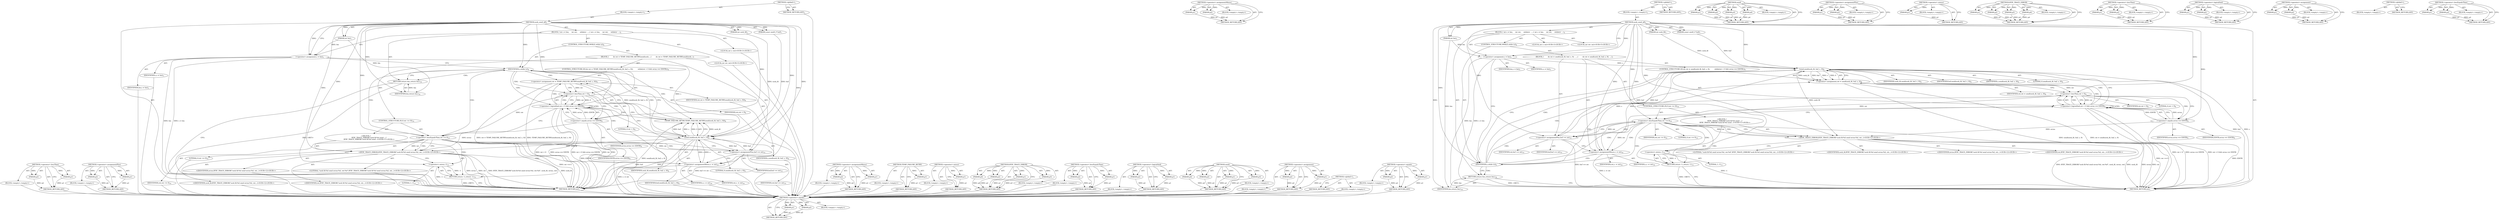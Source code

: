digraph "&lt;operator&gt;.equals" {
vulnerable_100 [label=<(METHOD,&lt;operator&gt;.equals)>];
vulnerable_101 [label=<(PARAM,p1)>];
vulnerable_102 [label=<(PARAM,p2)>];
vulnerable_103 [label=<(BLOCK,&lt;empty&gt;,&lt;empty&gt;)>];
vulnerable_104 [label=<(METHOD_RETURN,ANY)>];
vulnerable_126 [label=<(METHOD,&lt;operator&gt;.assignmentMinus)>];
vulnerable_127 [label=<(PARAM,p1)>];
vulnerable_128 [label=<(PARAM,p2)>];
vulnerable_129 [label=<(BLOCK,&lt;empty&gt;,&lt;empty&gt;)>];
vulnerable_130 [label=<(METHOD_RETURN,ANY)>];
vulnerable_6 [label=<(METHOD,&lt;global&gt;)<SUB>1</SUB>>];
vulnerable_7 [label=<(BLOCK,&lt;empty&gt;,&lt;empty&gt;)<SUB>1</SUB>>];
vulnerable_8 [label=<(METHOD,sock_send_all)<SUB>1</SUB>>];
vulnerable_9 [label=<(PARAM,int sock_fd)<SUB>1</SUB>>];
vulnerable_10 [label=<(PARAM,const uint8_t* buf)<SUB>1</SUB>>];
vulnerable_11 [label=<(PARAM,int len)<SUB>1</SUB>>];
vulnerable_12 [label=<(BLOCK,{
 int s = len;

     int ret;
     while(s)
  ...,{
 int s = len;

     int ret;
     while(s)
  ...)<SUB>2</SUB>>];
vulnerable_13 [label="<(LOCAL,int s: int)<SUB>3</SUB>>"];
vulnerable_14 [label=<(&lt;operator&gt;.assignment,s = len)<SUB>3</SUB>>];
vulnerable_15 [label=<(IDENTIFIER,s,s = len)<SUB>3</SUB>>];
vulnerable_16 [label=<(IDENTIFIER,len,s = len)<SUB>3</SUB>>];
vulnerable_17 [label="<(LOCAL,int ret: int)<SUB>5</SUB>>"];
vulnerable_18 [label=<(CONTROL_STRUCTURE,WHILE,while (s))<SUB>6</SUB>>];
vulnerable_19 [label=<(IDENTIFIER,s,while (s))<SUB>6</SUB>>];
vulnerable_20 [label=<(BLOCK,{
        do ret = send(sock_fd, buf, s, 0);
  ...,{
        do ret = send(sock_fd, buf, s, 0);
  ...)<SUB>7</SUB>>];
vulnerable_21 [label=<(CONTROL_STRUCTURE,DO,do ret = send(sock_fd, buf, s, 0);
         while(ret &lt; 0 &amp;&amp; errno == EINTR);)<SUB>8</SUB>>];
vulnerable_22 [label=<(&lt;operator&gt;.assignment,ret = send(sock_fd, buf, s, 0))<SUB>8</SUB>>];
vulnerable_23 [label=<(IDENTIFIER,ret,ret = send(sock_fd, buf, s, 0))<SUB>8</SUB>>];
vulnerable_24 [label=<(send,send(sock_fd, buf, s, 0))<SUB>8</SUB>>];
vulnerable_25 [label=<(IDENTIFIER,sock_fd,send(sock_fd, buf, s, 0))<SUB>8</SUB>>];
vulnerable_26 [label=<(IDENTIFIER,buf,send(sock_fd, buf, s, 0))<SUB>8</SUB>>];
vulnerable_27 [label=<(IDENTIFIER,s,send(sock_fd, buf, s, 0))<SUB>8</SUB>>];
vulnerable_28 [label=<(LITERAL,0,send(sock_fd, buf, s, 0))<SUB>8</SUB>>];
vulnerable_29 [label=<(&lt;operator&gt;.logicalAnd,ret &lt; 0 &amp;&amp; errno == EINTR)<SUB>9</SUB>>];
vulnerable_30 [label=<(&lt;operator&gt;.lessThan,ret &lt; 0)<SUB>9</SUB>>];
vulnerable_31 [label=<(IDENTIFIER,ret,ret &lt; 0)<SUB>9</SUB>>];
vulnerable_32 [label=<(LITERAL,0,ret &lt; 0)<SUB>9</SUB>>];
vulnerable_33 [label=<(&lt;operator&gt;.equals,errno == EINTR)<SUB>9</SUB>>];
vulnerable_34 [label=<(IDENTIFIER,errno,errno == EINTR)<SUB>9</SUB>>];
vulnerable_35 [label=<(IDENTIFIER,EINTR,errno == EINTR)<SUB>9</SUB>>];
vulnerable_36 [label=<(CONTROL_STRUCTURE,IF,if (ret &lt;= 0))<SUB>10</SUB>>];
vulnerable_37 [label=<(&lt;operator&gt;.lessEqualsThan,ret &lt;= 0)<SUB>10</SUB>>];
vulnerable_38 [label=<(IDENTIFIER,ret,ret &lt;= 0)<SUB>10</SUB>>];
vulnerable_39 [label=<(LITERAL,0,ret &lt;= 0)<SUB>10</SUB>>];
vulnerable_40 [label="<(BLOCK,{
            BTIF_TRACE_ERROR(&quot;sock fd:%d send...,{
            BTIF_TRACE_ERROR(&quot;sock fd:%d send...)<SUB>11</SUB>>"];
vulnerable_41 [label="<(BTIF_TRACE_ERROR,BTIF_TRACE_ERROR(&quot;sock fd:%d send errno:%d, ret...)<SUB>12</SUB>>"];
vulnerable_42 [label="<(LITERAL,&quot;sock fd:%d send errno:%d, ret:%d&quot;,BTIF_TRACE_ERROR(&quot;sock fd:%d send errno:%d, ret...)<SUB>12</SUB>>"];
vulnerable_43 [label="<(IDENTIFIER,sock_fd,BTIF_TRACE_ERROR(&quot;sock fd:%d send errno:%d, ret...)<SUB>12</SUB>>"];
vulnerable_44 [label="<(IDENTIFIER,errno,BTIF_TRACE_ERROR(&quot;sock fd:%d send errno:%d, ret...)<SUB>12</SUB>>"];
vulnerable_45 [label="<(IDENTIFIER,ret,BTIF_TRACE_ERROR(&quot;sock fd:%d send errno:%d, ret...)<SUB>12</SUB>>"];
vulnerable_46 [label=<(RETURN,return -1;,return -1;)<SUB>13</SUB>>];
vulnerable_47 [label=<(&lt;operator&gt;.minus,-1)<SUB>13</SUB>>];
vulnerable_48 [label=<(LITERAL,1,-1)<SUB>13</SUB>>];
vulnerable_49 [label=<(&lt;operator&gt;.assignmentPlus,buf += ret)<SUB>15</SUB>>];
vulnerable_50 [label=<(IDENTIFIER,buf,buf += ret)<SUB>15</SUB>>];
vulnerable_51 [label=<(IDENTIFIER,ret,buf += ret)<SUB>15</SUB>>];
vulnerable_52 [label=<(&lt;operator&gt;.assignmentMinus,s -= ret)<SUB>16</SUB>>];
vulnerable_53 [label=<(IDENTIFIER,s,s -= ret)<SUB>16</SUB>>];
vulnerable_54 [label=<(IDENTIFIER,ret,s -= ret)<SUB>16</SUB>>];
vulnerable_55 [label=<(RETURN,return len;,return len;)<SUB>18</SUB>>];
vulnerable_56 [label=<(IDENTIFIER,len,return len;)<SUB>18</SUB>>];
vulnerable_57 [label=<(METHOD_RETURN,int)<SUB>1</SUB>>];
vulnerable_59 [label=<(METHOD_RETURN,ANY)<SUB>1</SUB>>];
vulnerable_83 [label=<(METHOD,send)>];
vulnerable_84 [label=<(PARAM,p1)>];
vulnerable_85 [label=<(PARAM,p2)>];
vulnerable_86 [label=<(PARAM,p3)>];
vulnerable_87 [label=<(PARAM,p4)>];
vulnerable_88 [label=<(BLOCK,&lt;empty&gt;,&lt;empty&gt;)>];
vulnerable_89 [label=<(METHOD_RETURN,ANY)>];
vulnerable_121 [label=<(METHOD,&lt;operator&gt;.assignmentPlus)>];
vulnerable_122 [label=<(PARAM,p1)>];
vulnerable_123 [label=<(PARAM,p2)>];
vulnerable_124 [label=<(BLOCK,&lt;empty&gt;,&lt;empty&gt;)>];
vulnerable_125 [label=<(METHOD_RETURN,ANY)>];
vulnerable_117 [label=<(METHOD,&lt;operator&gt;.minus)>];
vulnerable_118 [label=<(PARAM,p1)>];
vulnerable_119 [label=<(BLOCK,&lt;empty&gt;,&lt;empty&gt;)>];
vulnerable_120 [label=<(METHOD_RETURN,ANY)>];
vulnerable_110 [label=<(METHOD,BTIF_TRACE_ERROR)>];
vulnerable_111 [label=<(PARAM,p1)>];
vulnerable_112 [label=<(PARAM,p2)>];
vulnerable_113 [label=<(PARAM,p3)>];
vulnerable_114 [label=<(PARAM,p4)>];
vulnerable_115 [label=<(BLOCK,&lt;empty&gt;,&lt;empty&gt;)>];
vulnerable_116 [label=<(METHOD_RETURN,ANY)>];
vulnerable_95 [label=<(METHOD,&lt;operator&gt;.lessThan)>];
vulnerable_96 [label=<(PARAM,p1)>];
vulnerable_97 [label=<(PARAM,p2)>];
vulnerable_98 [label=<(BLOCK,&lt;empty&gt;,&lt;empty&gt;)>];
vulnerable_99 [label=<(METHOD_RETURN,ANY)>];
vulnerable_90 [label=<(METHOD,&lt;operator&gt;.logicalAnd)>];
vulnerable_91 [label=<(PARAM,p1)>];
vulnerable_92 [label=<(PARAM,p2)>];
vulnerable_93 [label=<(BLOCK,&lt;empty&gt;,&lt;empty&gt;)>];
vulnerable_94 [label=<(METHOD_RETURN,ANY)>];
vulnerable_78 [label=<(METHOD,&lt;operator&gt;.assignment)>];
vulnerable_79 [label=<(PARAM,p1)>];
vulnerable_80 [label=<(PARAM,p2)>];
vulnerable_81 [label=<(BLOCK,&lt;empty&gt;,&lt;empty&gt;)>];
vulnerable_82 [label=<(METHOD_RETURN,ANY)>];
vulnerable_72 [label=<(METHOD,&lt;global&gt;)<SUB>1</SUB>>];
vulnerable_73 [label=<(BLOCK,&lt;empty&gt;,&lt;empty&gt;)>];
vulnerable_74 [label=<(METHOD_RETURN,ANY)>];
vulnerable_105 [label=<(METHOD,&lt;operator&gt;.lessEqualsThan)>];
vulnerable_106 [label=<(PARAM,p1)>];
vulnerable_107 [label=<(PARAM,p2)>];
vulnerable_108 [label=<(BLOCK,&lt;empty&gt;,&lt;empty&gt;)>];
vulnerable_109 [label=<(METHOD_RETURN,ANY)>];
fixed_100 [label=<(METHOD,&lt;operator&gt;.lessThan)>];
fixed_101 [label=<(PARAM,p1)>];
fixed_102 [label=<(PARAM,p2)>];
fixed_103 [label=<(BLOCK,&lt;empty&gt;,&lt;empty&gt;)>];
fixed_104 [label=<(METHOD_RETURN,ANY)>];
fixed_126 [label=<(METHOD,&lt;operator&gt;.assignmentPlus)>];
fixed_127 [label=<(PARAM,p1)>];
fixed_128 [label=<(PARAM,p2)>];
fixed_129 [label=<(BLOCK,&lt;empty&gt;,&lt;empty&gt;)>];
fixed_130 [label=<(METHOD_RETURN,ANY)>];
fixed_6 [label=<(METHOD,&lt;global&gt;)<SUB>1</SUB>>];
fixed_7 [label=<(BLOCK,&lt;empty&gt;,&lt;empty&gt;)<SUB>1</SUB>>];
fixed_8 [label=<(METHOD,sock_send_all)<SUB>1</SUB>>];
fixed_9 [label=<(PARAM,int sock_fd)<SUB>1</SUB>>];
fixed_10 [label=<(PARAM,const uint8_t* buf)<SUB>1</SUB>>];
fixed_11 [label=<(PARAM,int len)<SUB>1</SUB>>];
fixed_12 [label=<(BLOCK,{
 int s = len;

     int ret;
     while(s)
  ...,{
 int s = len;

     int ret;
     while(s)
  ...)<SUB>2</SUB>>];
fixed_13 [label="<(LOCAL,int s: int)<SUB>3</SUB>>"];
fixed_14 [label=<(&lt;operator&gt;.assignment,s = len)<SUB>3</SUB>>];
fixed_15 [label=<(IDENTIFIER,s,s = len)<SUB>3</SUB>>];
fixed_16 [label=<(IDENTIFIER,len,s = len)<SUB>3</SUB>>];
fixed_17 [label="<(LOCAL,int ret: int)<SUB>5</SUB>>"];
fixed_18 [label=<(CONTROL_STRUCTURE,WHILE,while (s))<SUB>6</SUB>>];
fixed_19 [label=<(IDENTIFIER,s,while (s))<SUB>6</SUB>>];
fixed_20 [label=<(BLOCK,{
        do ret = TEMP_FAILURE_RETRY(send(sock...,{
        do ret = TEMP_FAILURE_RETRY(send(sock...)<SUB>7</SUB>>];
fixed_21 [label=<(CONTROL_STRUCTURE,DO,do ret = TEMP_FAILURE_RETRY(send(sock_fd, buf, s, 0));
         while(ret &lt; 0 &amp;&amp; errno == EINTR);)<SUB>8</SUB>>];
fixed_22 [label=<(&lt;operator&gt;.assignment,ret = TEMP_FAILURE_RETRY(send(sock_fd, buf, s, 0)))<SUB>8</SUB>>];
fixed_23 [label=<(IDENTIFIER,ret,ret = TEMP_FAILURE_RETRY(send(sock_fd, buf, s, 0)))<SUB>8</SUB>>];
fixed_24 [label=<(TEMP_FAILURE_RETRY,TEMP_FAILURE_RETRY(send(sock_fd, buf, s, 0)))<SUB>8</SUB>>];
fixed_25 [label=<(send,send(sock_fd, buf, s, 0))<SUB>8</SUB>>];
fixed_26 [label=<(IDENTIFIER,sock_fd,send(sock_fd, buf, s, 0))<SUB>8</SUB>>];
fixed_27 [label=<(IDENTIFIER,buf,send(sock_fd, buf, s, 0))<SUB>8</SUB>>];
fixed_28 [label=<(IDENTIFIER,s,send(sock_fd, buf, s, 0))<SUB>8</SUB>>];
fixed_29 [label=<(LITERAL,0,send(sock_fd, buf, s, 0))<SUB>8</SUB>>];
fixed_30 [label=<(&lt;operator&gt;.logicalAnd,ret &lt; 0 &amp;&amp; errno == EINTR)<SUB>9</SUB>>];
fixed_31 [label=<(&lt;operator&gt;.lessThan,ret &lt; 0)<SUB>9</SUB>>];
fixed_32 [label=<(IDENTIFIER,ret,ret &lt; 0)<SUB>9</SUB>>];
fixed_33 [label=<(LITERAL,0,ret &lt; 0)<SUB>9</SUB>>];
fixed_34 [label=<(&lt;operator&gt;.equals,errno == EINTR)<SUB>9</SUB>>];
fixed_35 [label=<(IDENTIFIER,errno,errno == EINTR)<SUB>9</SUB>>];
fixed_36 [label=<(IDENTIFIER,EINTR,errno == EINTR)<SUB>9</SUB>>];
fixed_37 [label=<(CONTROL_STRUCTURE,IF,if (ret &lt;= 0))<SUB>10</SUB>>];
fixed_38 [label=<(&lt;operator&gt;.lessEqualsThan,ret &lt;= 0)<SUB>10</SUB>>];
fixed_39 [label=<(IDENTIFIER,ret,ret &lt;= 0)<SUB>10</SUB>>];
fixed_40 [label=<(LITERAL,0,ret &lt;= 0)<SUB>10</SUB>>];
fixed_41 [label="<(BLOCK,{
            BTIF_TRACE_ERROR(&quot;sock fd:%d send...,{
            BTIF_TRACE_ERROR(&quot;sock fd:%d send...)<SUB>11</SUB>>"];
fixed_42 [label="<(BTIF_TRACE_ERROR,BTIF_TRACE_ERROR(&quot;sock fd:%d send errno:%d, ret...)<SUB>12</SUB>>"];
fixed_43 [label="<(LITERAL,&quot;sock fd:%d send errno:%d, ret:%d&quot;,BTIF_TRACE_ERROR(&quot;sock fd:%d send errno:%d, ret...)<SUB>12</SUB>>"];
fixed_44 [label="<(IDENTIFIER,sock_fd,BTIF_TRACE_ERROR(&quot;sock fd:%d send errno:%d, ret...)<SUB>12</SUB>>"];
fixed_45 [label="<(IDENTIFIER,errno,BTIF_TRACE_ERROR(&quot;sock fd:%d send errno:%d, ret...)<SUB>12</SUB>>"];
fixed_46 [label="<(IDENTIFIER,ret,BTIF_TRACE_ERROR(&quot;sock fd:%d send errno:%d, ret...)<SUB>12</SUB>>"];
fixed_47 [label=<(RETURN,return -1;,return -1;)<SUB>13</SUB>>];
fixed_48 [label=<(&lt;operator&gt;.minus,-1)<SUB>13</SUB>>];
fixed_49 [label=<(LITERAL,1,-1)<SUB>13</SUB>>];
fixed_50 [label=<(&lt;operator&gt;.assignmentPlus,buf += ret)<SUB>15</SUB>>];
fixed_51 [label=<(IDENTIFIER,buf,buf += ret)<SUB>15</SUB>>];
fixed_52 [label=<(IDENTIFIER,ret,buf += ret)<SUB>15</SUB>>];
fixed_53 [label=<(&lt;operator&gt;.assignmentMinus,s -= ret)<SUB>16</SUB>>];
fixed_54 [label=<(IDENTIFIER,s,s -= ret)<SUB>16</SUB>>];
fixed_55 [label=<(IDENTIFIER,ret,s -= ret)<SUB>16</SUB>>];
fixed_56 [label=<(RETURN,return len;,return len;)<SUB>18</SUB>>];
fixed_57 [label=<(IDENTIFIER,len,return len;)<SUB>18</SUB>>];
fixed_58 [label=<(METHOD_RETURN,int)<SUB>1</SUB>>];
fixed_60 [label=<(METHOD_RETURN,ANY)<SUB>1</SUB>>];
fixed_131 [label=<(METHOD,&lt;operator&gt;.assignmentMinus)>];
fixed_132 [label=<(PARAM,p1)>];
fixed_133 [label=<(PARAM,p2)>];
fixed_134 [label=<(BLOCK,&lt;empty&gt;,&lt;empty&gt;)>];
fixed_135 [label=<(METHOD_RETURN,ANY)>];
fixed_84 [label=<(METHOD,TEMP_FAILURE_RETRY)>];
fixed_85 [label=<(PARAM,p1)>];
fixed_86 [label=<(BLOCK,&lt;empty&gt;,&lt;empty&gt;)>];
fixed_87 [label=<(METHOD_RETURN,ANY)>];
fixed_122 [label=<(METHOD,&lt;operator&gt;.minus)>];
fixed_123 [label=<(PARAM,p1)>];
fixed_124 [label=<(BLOCK,&lt;empty&gt;,&lt;empty&gt;)>];
fixed_125 [label=<(METHOD_RETURN,ANY)>];
fixed_115 [label=<(METHOD,BTIF_TRACE_ERROR)>];
fixed_116 [label=<(PARAM,p1)>];
fixed_117 [label=<(PARAM,p2)>];
fixed_118 [label=<(PARAM,p3)>];
fixed_119 [label=<(PARAM,p4)>];
fixed_120 [label=<(BLOCK,&lt;empty&gt;,&lt;empty&gt;)>];
fixed_121 [label=<(METHOD_RETURN,ANY)>];
fixed_110 [label=<(METHOD,&lt;operator&gt;.lessEqualsThan)>];
fixed_111 [label=<(PARAM,p1)>];
fixed_112 [label=<(PARAM,p2)>];
fixed_113 [label=<(BLOCK,&lt;empty&gt;,&lt;empty&gt;)>];
fixed_114 [label=<(METHOD_RETURN,ANY)>];
fixed_95 [label=<(METHOD,&lt;operator&gt;.logicalAnd)>];
fixed_96 [label=<(PARAM,p1)>];
fixed_97 [label=<(PARAM,p2)>];
fixed_98 [label=<(BLOCK,&lt;empty&gt;,&lt;empty&gt;)>];
fixed_99 [label=<(METHOD_RETURN,ANY)>];
fixed_88 [label=<(METHOD,send)>];
fixed_89 [label=<(PARAM,p1)>];
fixed_90 [label=<(PARAM,p2)>];
fixed_91 [label=<(PARAM,p3)>];
fixed_92 [label=<(PARAM,p4)>];
fixed_93 [label=<(BLOCK,&lt;empty&gt;,&lt;empty&gt;)>];
fixed_94 [label=<(METHOD_RETURN,ANY)>];
fixed_79 [label=<(METHOD,&lt;operator&gt;.assignment)>];
fixed_80 [label=<(PARAM,p1)>];
fixed_81 [label=<(PARAM,p2)>];
fixed_82 [label=<(BLOCK,&lt;empty&gt;,&lt;empty&gt;)>];
fixed_83 [label=<(METHOD_RETURN,ANY)>];
fixed_73 [label=<(METHOD,&lt;global&gt;)<SUB>1</SUB>>];
fixed_74 [label=<(BLOCK,&lt;empty&gt;,&lt;empty&gt;)>];
fixed_75 [label=<(METHOD_RETURN,ANY)>];
fixed_105 [label=<(METHOD,&lt;operator&gt;.equals)>];
fixed_106 [label=<(PARAM,p1)>];
fixed_107 [label=<(PARAM,p2)>];
fixed_108 [label=<(BLOCK,&lt;empty&gt;,&lt;empty&gt;)>];
fixed_109 [label=<(METHOD_RETURN,ANY)>];
vulnerable_100 -> vulnerable_101  [key=0, label="AST: "];
vulnerable_100 -> vulnerable_101  [key=1, label="DDG: "];
vulnerable_100 -> vulnerable_103  [key=0, label="AST: "];
vulnerable_100 -> vulnerable_102  [key=0, label="AST: "];
vulnerable_100 -> vulnerable_102  [key=1, label="DDG: "];
vulnerable_100 -> vulnerable_104  [key=0, label="AST: "];
vulnerable_100 -> vulnerable_104  [key=1, label="CFG: "];
vulnerable_101 -> vulnerable_104  [key=0, label="DDG: p1"];
vulnerable_102 -> vulnerable_104  [key=0, label="DDG: p2"];
vulnerable_126 -> vulnerable_127  [key=0, label="AST: "];
vulnerable_126 -> vulnerable_127  [key=1, label="DDG: "];
vulnerable_126 -> vulnerable_129  [key=0, label="AST: "];
vulnerable_126 -> vulnerable_128  [key=0, label="AST: "];
vulnerable_126 -> vulnerable_128  [key=1, label="DDG: "];
vulnerable_126 -> vulnerable_130  [key=0, label="AST: "];
vulnerable_126 -> vulnerable_130  [key=1, label="CFG: "];
vulnerable_127 -> vulnerable_130  [key=0, label="DDG: p1"];
vulnerable_128 -> vulnerable_130  [key=0, label="DDG: p2"];
vulnerable_6 -> vulnerable_7  [key=0, label="AST: "];
vulnerable_6 -> vulnerable_59  [key=0, label="AST: "];
vulnerable_6 -> vulnerable_59  [key=1, label="CFG: "];
vulnerable_7 -> vulnerable_8  [key=0, label="AST: "];
vulnerable_8 -> vulnerable_9  [key=0, label="AST: "];
vulnerable_8 -> vulnerable_9  [key=1, label="DDG: "];
vulnerable_8 -> vulnerable_10  [key=0, label="AST: "];
vulnerable_8 -> vulnerable_10  [key=1, label="DDG: "];
vulnerable_8 -> vulnerable_11  [key=0, label="AST: "];
vulnerable_8 -> vulnerable_11  [key=1, label="DDG: "];
vulnerable_8 -> vulnerable_12  [key=0, label="AST: "];
vulnerable_8 -> vulnerable_57  [key=0, label="AST: "];
vulnerable_8 -> vulnerable_14  [key=0, label="CFG: "];
vulnerable_8 -> vulnerable_14  [key=1, label="DDG: "];
vulnerable_8 -> vulnerable_19  [key=0, label="DDG: "];
vulnerable_8 -> vulnerable_56  [key=0, label="DDG: "];
vulnerable_8 -> vulnerable_49  [key=0, label="DDG: "];
vulnerable_8 -> vulnerable_52  [key=0, label="DDG: "];
vulnerable_8 -> vulnerable_37  [key=0, label="DDG: "];
vulnerable_8 -> vulnerable_24  [key=0, label="DDG: "];
vulnerable_8 -> vulnerable_30  [key=0, label="DDG: "];
vulnerable_8 -> vulnerable_33  [key=0, label="DDG: "];
vulnerable_8 -> vulnerable_41  [key=0, label="DDG: "];
vulnerable_8 -> vulnerable_47  [key=0, label="DDG: "];
vulnerable_9 -> vulnerable_24  [key=0, label="DDG: sock_fd"];
vulnerable_10 -> vulnerable_24  [key=0, label="DDG: buf"];
vulnerable_11 -> vulnerable_14  [key=0, label="DDG: len"];
vulnerable_11 -> vulnerable_56  [key=0, label="DDG: len"];
vulnerable_12 -> vulnerable_13  [key=0, label="AST: "];
vulnerable_12 -> vulnerable_14  [key=0, label="AST: "];
vulnerable_12 -> vulnerable_17  [key=0, label="AST: "];
vulnerable_12 -> vulnerable_18  [key=0, label="AST: "];
vulnerable_12 -> vulnerable_55  [key=0, label="AST: "];
vulnerable_14 -> vulnerable_15  [key=0, label="AST: "];
vulnerable_14 -> vulnerable_16  [key=0, label="AST: "];
vulnerable_14 -> vulnerable_19  [key=0, label="CFG: "];
vulnerable_14 -> vulnerable_57  [key=0, label="DDG: len"];
vulnerable_14 -> vulnerable_57  [key=1, label="DDG: s = len"];
vulnerable_14 -> vulnerable_24  [key=0, label="DDG: s"];
vulnerable_18 -> vulnerable_19  [key=0, label="AST: "];
vulnerable_18 -> vulnerable_20  [key=0, label="AST: "];
vulnerable_19 -> vulnerable_24  [key=0, label="CFG: "];
vulnerable_19 -> vulnerable_24  [key=1, label="CDG: "];
vulnerable_19 -> vulnerable_55  [key=0, label="CFG: "];
vulnerable_19 -> vulnerable_55  [key=1, label="CDG: "];
vulnerable_19 -> vulnerable_30  [key=0, label="CDG: "];
vulnerable_19 -> vulnerable_37  [key=0, label="CDG: "];
vulnerable_19 -> vulnerable_22  [key=0, label="CDG: "];
vulnerable_19 -> vulnerable_29  [key=0, label="CDG: "];
vulnerable_20 -> vulnerable_21  [key=0, label="AST: "];
vulnerable_20 -> vulnerable_36  [key=0, label="AST: "];
vulnerable_20 -> vulnerable_49  [key=0, label="AST: "];
vulnerable_20 -> vulnerable_52  [key=0, label="AST: "];
vulnerable_21 -> vulnerable_22  [key=0, label="AST: "];
vulnerable_21 -> vulnerable_29  [key=0, label="AST: "];
vulnerable_22 -> vulnerable_23  [key=0, label="AST: "];
vulnerable_22 -> vulnerable_24  [key=0, label="AST: "];
vulnerable_22 -> vulnerable_30  [key=0, label="CFG: "];
vulnerable_22 -> vulnerable_30  [key=1, label="DDG: ret"];
vulnerable_22 -> vulnerable_57  [key=0, label="DDG: send(sock_fd, buf, s, 0)"];
vulnerable_22 -> vulnerable_57  [key=1, label="DDG: ret = send(sock_fd, buf, s, 0)"];
vulnerable_24 -> vulnerable_25  [key=0, label="AST: "];
vulnerable_24 -> vulnerable_26  [key=0, label="AST: "];
vulnerable_24 -> vulnerable_27  [key=0, label="AST: "];
vulnerable_24 -> vulnerable_28  [key=0, label="AST: "];
vulnerable_24 -> vulnerable_22  [key=0, label="CFG: "];
vulnerable_24 -> vulnerable_22  [key=1, label="DDG: sock_fd"];
vulnerable_24 -> vulnerable_22  [key=2, label="DDG: buf"];
vulnerable_24 -> vulnerable_22  [key=3, label="DDG: s"];
vulnerable_24 -> vulnerable_22  [key=4, label="DDG: 0"];
vulnerable_24 -> vulnerable_57  [key=0, label="DDG: buf"];
vulnerable_24 -> vulnerable_57  [key=1, label="DDG: s"];
vulnerable_24 -> vulnerable_49  [key=0, label="DDG: buf"];
vulnerable_24 -> vulnerable_52  [key=0, label="DDG: s"];
vulnerable_24 -> vulnerable_41  [key=0, label="DDG: sock_fd"];
vulnerable_29 -> vulnerable_30  [key=0, label="AST: "];
vulnerable_29 -> vulnerable_30  [key=1, label="CDG: "];
vulnerable_29 -> vulnerable_33  [key=0, label="AST: "];
vulnerable_29 -> vulnerable_24  [key=0, label="CFG: "];
vulnerable_29 -> vulnerable_24  [key=1, label="CDG: "];
vulnerable_29 -> vulnerable_37  [key=0, label="CFG: "];
vulnerable_29 -> vulnerable_57  [key=0, label="DDG: ret &lt; 0"];
vulnerable_29 -> vulnerable_57  [key=1, label="DDG: errno == EINTR"];
vulnerable_29 -> vulnerable_57  [key=2, label="DDG: ret &lt; 0 &amp;&amp; errno == EINTR"];
vulnerable_29 -> vulnerable_22  [key=0, label="CDG: "];
vulnerable_29 -> vulnerable_29  [key=0, label="CDG: "];
vulnerable_30 -> vulnerable_31  [key=0, label="AST: "];
vulnerable_30 -> vulnerable_32  [key=0, label="AST: "];
vulnerable_30 -> vulnerable_29  [key=0, label="CFG: "];
vulnerable_30 -> vulnerable_29  [key=1, label="DDG: ret"];
vulnerable_30 -> vulnerable_29  [key=2, label="DDG: 0"];
vulnerable_30 -> vulnerable_33  [key=0, label="CFG: "];
vulnerable_30 -> vulnerable_33  [key=1, label="CDG: "];
vulnerable_30 -> vulnerable_37  [key=0, label="DDG: ret"];
vulnerable_33 -> vulnerable_34  [key=0, label="AST: "];
vulnerable_33 -> vulnerable_35  [key=0, label="AST: "];
vulnerable_33 -> vulnerable_29  [key=0, label="CFG: "];
vulnerable_33 -> vulnerable_29  [key=1, label="DDG: errno"];
vulnerable_33 -> vulnerable_29  [key=2, label="DDG: EINTR"];
vulnerable_33 -> vulnerable_57  [key=0, label="DDG: EINTR"];
vulnerable_33 -> vulnerable_41  [key=0, label="DDG: errno"];
vulnerable_36 -> vulnerable_37  [key=0, label="AST: "];
vulnerable_36 -> vulnerable_40  [key=0, label="AST: "];
vulnerable_37 -> vulnerable_38  [key=0, label="AST: "];
vulnerable_37 -> vulnerable_39  [key=0, label="AST: "];
vulnerable_37 -> vulnerable_41  [key=0, label="CFG: "];
vulnerable_37 -> vulnerable_41  [key=1, label="DDG: ret"];
vulnerable_37 -> vulnerable_41  [key=2, label="CDG: "];
vulnerable_37 -> vulnerable_49  [key=0, label="CFG: "];
vulnerable_37 -> vulnerable_49  [key=1, label="DDG: ret"];
vulnerable_37 -> vulnerable_49  [key=2, label="CDG: "];
vulnerable_37 -> vulnerable_57  [key=0, label="DDG: ret &lt;= 0"];
vulnerable_37 -> vulnerable_52  [key=0, label="DDG: ret"];
vulnerable_37 -> vulnerable_52  [key=1, label="CDG: "];
vulnerable_37 -> vulnerable_47  [key=0, label="CDG: "];
vulnerable_37 -> vulnerable_19  [key=0, label="CDG: "];
vulnerable_37 -> vulnerable_46  [key=0, label="CDG: "];
vulnerable_40 -> vulnerable_41  [key=0, label="AST: "];
vulnerable_40 -> vulnerable_46  [key=0, label="AST: "];
vulnerable_41 -> vulnerable_42  [key=0, label="AST: "];
vulnerable_41 -> vulnerable_43  [key=0, label="AST: "];
vulnerable_41 -> vulnerable_44  [key=0, label="AST: "];
vulnerable_41 -> vulnerable_45  [key=0, label="AST: "];
vulnerable_41 -> vulnerable_47  [key=0, label="CFG: "];
vulnerable_41 -> vulnerable_57  [key=0, label="DDG: sock_fd"];
vulnerable_41 -> vulnerable_57  [key=1, label="DDG: errno"];
vulnerable_41 -> vulnerable_57  [key=2, label="DDG: ret"];
vulnerable_41 -> vulnerable_57  [key=3, label="DDG: BTIF_TRACE_ERROR(&quot;sock fd:%d send errno:%d, ret:%d&quot;, sock_fd, errno, ret)"];
vulnerable_46 -> vulnerable_47  [key=0, label="AST: "];
vulnerable_46 -> vulnerable_57  [key=0, label="CFG: "];
vulnerable_46 -> vulnerable_57  [key=1, label="DDG: &lt;RET&gt;"];
vulnerable_47 -> vulnerable_48  [key=0, label="AST: "];
vulnerable_47 -> vulnerable_46  [key=0, label="CFG: "];
vulnerable_47 -> vulnerable_46  [key=1, label="DDG: -1"];
vulnerable_47 -> vulnerable_57  [key=0, label="DDG: -1"];
vulnerable_49 -> vulnerable_50  [key=0, label="AST: "];
vulnerable_49 -> vulnerable_51  [key=0, label="AST: "];
vulnerable_49 -> vulnerable_52  [key=0, label="CFG: "];
vulnerable_49 -> vulnerable_57  [key=0, label="DDG: buf += ret"];
vulnerable_49 -> vulnerable_24  [key=0, label="DDG: buf"];
vulnerable_52 -> vulnerable_53  [key=0, label="AST: "];
vulnerable_52 -> vulnerable_54  [key=0, label="AST: "];
vulnerable_52 -> vulnerable_19  [key=0, label="CFG: "];
vulnerable_52 -> vulnerable_57  [key=0, label="DDG: s -= ret"];
vulnerable_52 -> vulnerable_24  [key=0, label="DDG: s"];
vulnerable_55 -> vulnerable_56  [key=0, label="AST: "];
vulnerable_55 -> vulnerable_57  [key=0, label="CFG: "];
vulnerable_55 -> vulnerable_57  [key=1, label="DDG: &lt;RET&gt;"];
vulnerable_56 -> vulnerable_55  [key=0, label="DDG: len"];
vulnerable_83 -> vulnerable_84  [key=0, label="AST: "];
vulnerable_83 -> vulnerable_84  [key=1, label="DDG: "];
vulnerable_83 -> vulnerable_88  [key=0, label="AST: "];
vulnerable_83 -> vulnerable_85  [key=0, label="AST: "];
vulnerable_83 -> vulnerable_85  [key=1, label="DDG: "];
vulnerable_83 -> vulnerable_89  [key=0, label="AST: "];
vulnerable_83 -> vulnerable_89  [key=1, label="CFG: "];
vulnerable_83 -> vulnerable_86  [key=0, label="AST: "];
vulnerable_83 -> vulnerable_86  [key=1, label="DDG: "];
vulnerable_83 -> vulnerable_87  [key=0, label="AST: "];
vulnerable_83 -> vulnerable_87  [key=1, label="DDG: "];
vulnerable_84 -> vulnerable_89  [key=0, label="DDG: p1"];
vulnerable_85 -> vulnerable_89  [key=0, label="DDG: p2"];
vulnerable_86 -> vulnerable_89  [key=0, label="DDG: p3"];
vulnerable_87 -> vulnerable_89  [key=0, label="DDG: p4"];
vulnerable_121 -> vulnerable_122  [key=0, label="AST: "];
vulnerable_121 -> vulnerable_122  [key=1, label="DDG: "];
vulnerable_121 -> vulnerable_124  [key=0, label="AST: "];
vulnerable_121 -> vulnerable_123  [key=0, label="AST: "];
vulnerable_121 -> vulnerable_123  [key=1, label="DDG: "];
vulnerable_121 -> vulnerable_125  [key=0, label="AST: "];
vulnerable_121 -> vulnerable_125  [key=1, label="CFG: "];
vulnerable_122 -> vulnerable_125  [key=0, label="DDG: p1"];
vulnerable_123 -> vulnerable_125  [key=0, label="DDG: p2"];
vulnerable_117 -> vulnerable_118  [key=0, label="AST: "];
vulnerable_117 -> vulnerable_118  [key=1, label="DDG: "];
vulnerable_117 -> vulnerable_119  [key=0, label="AST: "];
vulnerable_117 -> vulnerable_120  [key=0, label="AST: "];
vulnerable_117 -> vulnerable_120  [key=1, label="CFG: "];
vulnerable_118 -> vulnerable_120  [key=0, label="DDG: p1"];
vulnerable_110 -> vulnerable_111  [key=0, label="AST: "];
vulnerable_110 -> vulnerable_111  [key=1, label="DDG: "];
vulnerable_110 -> vulnerable_115  [key=0, label="AST: "];
vulnerable_110 -> vulnerable_112  [key=0, label="AST: "];
vulnerable_110 -> vulnerable_112  [key=1, label="DDG: "];
vulnerable_110 -> vulnerable_116  [key=0, label="AST: "];
vulnerable_110 -> vulnerable_116  [key=1, label="CFG: "];
vulnerable_110 -> vulnerable_113  [key=0, label="AST: "];
vulnerable_110 -> vulnerable_113  [key=1, label="DDG: "];
vulnerable_110 -> vulnerable_114  [key=0, label="AST: "];
vulnerable_110 -> vulnerable_114  [key=1, label="DDG: "];
vulnerable_111 -> vulnerable_116  [key=0, label="DDG: p1"];
vulnerable_112 -> vulnerable_116  [key=0, label="DDG: p2"];
vulnerable_113 -> vulnerable_116  [key=0, label="DDG: p3"];
vulnerable_114 -> vulnerable_116  [key=0, label="DDG: p4"];
vulnerable_95 -> vulnerable_96  [key=0, label="AST: "];
vulnerable_95 -> vulnerable_96  [key=1, label="DDG: "];
vulnerable_95 -> vulnerable_98  [key=0, label="AST: "];
vulnerable_95 -> vulnerable_97  [key=0, label="AST: "];
vulnerable_95 -> vulnerable_97  [key=1, label="DDG: "];
vulnerable_95 -> vulnerable_99  [key=0, label="AST: "];
vulnerable_95 -> vulnerable_99  [key=1, label="CFG: "];
vulnerable_96 -> vulnerable_99  [key=0, label="DDG: p1"];
vulnerable_97 -> vulnerable_99  [key=0, label="DDG: p2"];
vulnerable_90 -> vulnerable_91  [key=0, label="AST: "];
vulnerable_90 -> vulnerable_91  [key=1, label="DDG: "];
vulnerable_90 -> vulnerable_93  [key=0, label="AST: "];
vulnerable_90 -> vulnerable_92  [key=0, label="AST: "];
vulnerable_90 -> vulnerable_92  [key=1, label="DDG: "];
vulnerable_90 -> vulnerable_94  [key=0, label="AST: "];
vulnerable_90 -> vulnerable_94  [key=1, label="CFG: "];
vulnerable_91 -> vulnerable_94  [key=0, label="DDG: p1"];
vulnerable_92 -> vulnerable_94  [key=0, label="DDG: p2"];
vulnerable_78 -> vulnerable_79  [key=0, label="AST: "];
vulnerable_78 -> vulnerable_79  [key=1, label="DDG: "];
vulnerable_78 -> vulnerable_81  [key=0, label="AST: "];
vulnerable_78 -> vulnerable_80  [key=0, label="AST: "];
vulnerable_78 -> vulnerable_80  [key=1, label="DDG: "];
vulnerable_78 -> vulnerable_82  [key=0, label="AST: "];
vulnerable_78 -> vulnerable_82  [key=1, label="CFG: "];
vulnerable_79 -> vulnerable_82  [key=0, label="DDG: p1"];
vulnerable_80 -> vulnerable_82  [key=0, label="DDG: p2"];
vulnerable_72 -> vulnerable_73  [key=0, label="AST: "];
vulnerable_72 -> vulnerable_74  [key=0, label="AST: "];
vulnerable_72 -> vulnerable_74  [key=1, label="CFG: "];
vulnerable_105 -> vulnerable_106  [key=0, label="AST: "];
vulnerable_105 -> vulnerable_106  [key=1, label="DDG: "];
vulnerable_105 -> vulnerable_108  [key=0, label="AST: "];
vulnerable_105 -> vulnerable_107  [key=0, label="AST: "];
vulnerable_105 -> vulnerable_107  [key=1, label="DDG: "];
vulnerable_105 -> vulnerable_109  [key=0, label="AST: "];
vulnerable_105 -> vulnerable_109  [key=1, label="CFG: "];
vulnerable_106 -> vulnerable_109  [key=0, label="DDG: p1"];
vulnerable_107 -> vulnerable_109  [key=0, label="DDG: p2"];
fixed_100 -> fixed_101  [key=0, label="AST: "];
fixed_100 -> fixed_101  [key=1, label="DDG: "];
fixed_100 -> fixed_103  [key=0, label="AST: "];
fixed_100 -> fixed_102  [key=0, label="AST: "];
fixed_100 -> fixed_102  [key=1, label="DDG: "];
fixed_100 -> fixed_104  [key=0, label="AST: "];
fixed_100 -> fixed_104  [key=1, label="CFG: "];
fixed_101 -> fixed_104  [key=0, label="DDG: p1"];
fixed_102 -> fixed_104  [key=0, label="DDG: p2"];
fixed_103 -> vulnerable_100  [key=0];
fixed_104 -> vulnerable_100  [key=0];
fixed_126 -> fixed_127  [key=0, label="AST: "];
fixed_126 -> fixed_127  [key=1, label="DDG: "];
fixed_126 -> fixed_129  [key=0, label="AST: "];
fixed_126 -> fixed_128  [key=0, label="AST: "];
fixed_126 -> fixed_128  [key=1, label="DDG: "];
fixed_126 -> fixed_130  [key=0, label="AST: "];
fixed_126 -> fixed_130  [key=1, label="CFG: "];
fixed_127 -> fixed_130  [key=0, label="DDG: p1"];
fixed_128 -> fixed_130  [key=0, label="DDG: p2"];
fixed_129 -> vulnerable_100  [key=0];
fixed_130 -> vulnerable_100  [key=0];
fixed_6 -> fixed_7  [key=0, label="AST: "];
fixed_6 -> fixed_60  [key=0, label="AST: "];
fixed_6 -> fixed_60  [key=1, label="CFG: "];
fixed_7 -> fixed_8  [key=0, label="AST: "];
fixed_8 -> fixed_9  [key=0, label="AST: "];
fixed_8 -> fixed_9  [key=1, label="DDG: "];
fixed_8 -> fixed_10  [key=0, label="AST: "];
fixed_8 -> fixed_10  [key=1, label="DDG: "];
fixed_8 -> fixed_11  [key=0, label="AST: "];
fixed_8 -> fixed_11  [key=1, label="DDG: "];
fixed_8 -> fixed_12  [key=0, label="AST: "];
fixed_8 -> fixed_58  [key=0, label="AST: "];
fixed_8 -> fixed_14  [key=0, label="CFG: "];
fixed_8 -> fixed_14  [key=1, label="DDG: "];
fixed_8 -> fixed_19  [key=0, label="DDG: "];
fixed_8 -> fixed_57  [key=0, label="DDG: "];
fixed_8 -> fixed_50  [key=0, label="DDG: "];
fixed_8 -> fixed_53  [key=0, label="DDG: "];
fixed_8 -> fixed_38  [key=0, label="DDG: "];
fixed_8 -> fixed_31  [key=0, label="DDG: "];
fixed_8 -> fixed_34  [key=0, label="DDG: "];
fixed_8 -> fixed_42  [key=0, label="DDG: "];
fixed_8 -> fixed_25  [key=0, label="DDG: "];
fixed_8 -> fixed_48  [key=0, label="DDG: "];
fixed_9 -> fixed_25  [key=0, label="DDG: sock_fd"];
fixed_10 -> fixed_25  [key=0, label="DDG: buf"];
fixed_11 -> fixed_14  [key=0, label="DDG: len"];
fixed_11 -> fixed_57  [key=0, label="DDG: len"];
fixed_12 -> fixed_13  [key=0, label="AST: "];
fixed_12 -> fixed_14  [key=0, label="AST: "];
fixed_12 -> fixed_17  [key=0, label="AST: "];
fixed_12 -> fixed_18  [key=0, label="AST: "];
fixed_12 -> fixed_56  [key=0, label="AST: "];
fixed_13 -> vulnerable_100  [key=0];
fixed_14 -> fixed_15  [key=0, label="AST: "];
fixed_14 -> fixed_16  [key=0, label="AST: "];
fixed_14 -> fixed_19  [key=0, label="CFG: "];
fixed_14 -> fixed_58  [key=0, label="DDG: len"];
fixed_14 -> fixed_58  [key=1, label="DDG: s = len"];
fixed_14 -> fixed_25  [key=0, label="DDG: s"];
fixed_15 -> vulnerable_100  [key=0];
fixed_16 -> vulnerable_100  [key=0];
fixed_17 -> vulnerable_100  [key=0];
fixed_18 -> fixed_19  [key=0, label="AST: "];
fixed_18 -> fixed_20  [key=0, label="AST: "];
fixed_19 -> fixed_25  [key=0, label="CFG: "];
fixed_19 -> fixed_25  [key=1, label="CDG: "];
fixed_19 -> fixed_56  [key=0, label="CFG: "];
fixed_19 -> fixed_56  [key=1, label="CDG: "];
fixed_19 -> fixed_24  [key=0, label="CDG: "];
fixed_19 -> fixed_30  [key=0, label="CDG: "];
fixed_19 -> fixed_38  [key=0, label="CDG: "];
fixed_19 -> fixed_22  [key=0, label="CDG: "];
fixed_19 -> fixed_31  [key=0, label="CDG: "];
fixed_20 -> fixed_21  [key=0, label="AST: "];
fixed_20 -> fixed_37  [key=0, label="AST: "];
fixed_20 -> fixed_50  [key=0, label="AST: "];
fixed_20 -> fixed_53  [key=0, label="AST: "];
fixed_21 -> fixed_22  [key=0, label="AST: "];
fixed_21 -> fixed_30  [key=0, label="AST: "];
fixed_22 -> fixed_23  [key=0, label="AST: "];
fixed_22 -> fixed_24  [key=0, label="AST: "];
fixed_22 -> fixed_31  [key=0, label="CFG: "];
fixed_22 -> fixed_31  [key=1, label="DDG: ret"];
fixed_22 -> fixed_58  [key=0, label="DDG: TEMP_FAILURE_RETRY(send(sock_fd, buf, s, 0))"];
fixed_22 -> fixed_58  [key=1, label="DDG: ret = TEMP_FAILURE_RETRY(send(sock_fd, buf, s, 0))"];
fixed_23 -> vulnerable_100  [key=0];
fixed_24 -> fixed_25  [key=0, label="AST: "];
fixed_24 -> fixed_22  [key=0, label="CFG: "];
fixed_24 -> fixed_22  [key=1, label="DDG: send(sock_fd, buf, s, 0)"];
fixed_24 -> fixed_58  [key=0, label="DDG: send(sock_fd, buf, s, 0)"];
fixed_25 -> fixed_26  [key=0, label="AST: "];
fixed_25 -> fixed_27  [key=0, label="AST: "];
fixed_25 -> fixed_28  [key=0, label="AST: "];
fixed_25 -> fixed_29  [key=0, label="AST: "];
fixed_25 -> fixed_24  [key=0, label="CFG: "];
fixed_25 -> fixed_24  [key=1, label="DDG: sock_fd"];
fixed_25 -> fixed_24  [key=2, label="DDG: buf"];
fixed_25 -> fixed_24  [key=3, label="DDG: s"];
fixed_25 -> fixed_24  [key=4, label="DDG: 0"];
fixed_25 -> fixed_58  [key=0, label="DDG: buf"];
fixed_25 -> fixed_58  [key=1, label="DDG: s"];
fixed_25 -> fixed_50  [key=0, label="DDG: buf"];
fixed_25 -> fixed_53  [key=0, label="DDG: s"];
fixed_25 -> fixed_42  [key=0, label="DDG: sock_fd"];
fixed_26 -> vulnerable_100  [key=0];
fixed_27 -> vulnerable_100  [key=0];
fixed_28 -> vulnerable_100  [key=0];
fixed_29 -> vulnerable_100  [key=0];
fixed_30 -> fixed_31  [key=0, label="AST: "];
fixed_30 -> fixed_31  [key=1, label="CDG: "];
fixed_30 -> fixed_34  [key=0, label="AST: "];
fixed_30 -> fixed_25  [key=0, label="CFG: "];
fixed_30 -> fixed_25  [key=1, label="CDG: "];
fixed_30 -> fixed_38  [key=0, label="CFG: "];
fixed_30 -> fixed_58  [key=0, label="DDG: ret &lt; 0"];
fixed_30 -> fixed_58  [key=1, label="DDG: errno == EINTR"];
fixed_30 -> fixed_58  [key=2, label="DDG: ret &lt; 0 &amp;&amp; errno == EINTR"];
fixed_30 -> fixed_24  [key=0, label="CDG: "];
fixed_30 -> fixed_30  [key=0, label="CDG: "];
fixed_30 -> fixed_22  [key=0, label="CDG: "];
fixed_31 -> fixed_32  [key=0, label="AST: "];
fixed_31 -> fixed_33  [key=0, label="AST: "];
fixed_31 -> fixed_30  [key=0, label="CFG: "];
fixed_31 -> fixed_30  [key=1, label="DDG: ret"];
fixed_31 -> fixed_30  [key=2, label="DDG: 0"];
fixed_31 -> fixed_34  [key=0, label="CFG: "];
fixed_31 -> fixed_34  [key=1, label="CDG: "];
fixed_31 -> fixed_38  [key=0, label="DDG: ret"];
fixed_32 -> vulnerable_100  [key=0];
fixed_33 -> vulnerable_100  [key=0];
fixed_34 -> fixed_35  [key=0, label="AST: "];
fixed_34 -> fixed_36  [key=0, label="AST: "];
fixed_34 -> fixed_30  [key=0, label="CFG: "];
fixed_34 -> fixed_30  [key=1, label="DDG: errno"];
fixed_34 -> fixed_30  [key=2, label="DDG: EINTR"];
fixed_34 -> fixed_58  [key=0, label="DDG: EINTR"];
fixed_34 -> fixed_42  [key=0, label="DDG: errno"];
fixed_35 -> vulnerable_100  [key=0];
fixed_36 -> vulnerable_100  [key=0];
fixed_37 -> fixed_38  [key=0, label="AST: "];
fixed_37 -> fixed_41  [key=0, label="AST: "];
fixed_38 -> fixed_39  [key=0, label="AST: "];
fixed_38 -> fixed_40  [key=0, label="AST: "];
fixed_38 -> fixed_42  [key=0, label="CFG: "];
fixed_38 -> fixed_42  [key=1, label="DDG: ret"];
fixed_38 -> fixed_42  [key=2, label="CDG: "];
fixed_38 -> fixed_50  [key=0, label="CFG: "];
fixed_38 -> fixed_50  [key=1, label="DDG: ret"];
fixed_38 -> fixed_50  [key=2, label="CDG: "];
fixed_38 -> fixed_58  [key=0, label="DDG: ret &lt;= 0"];
fixed_38 -> fixed_53  [key=0, label="DDG: ret"];
fixed_38 -> fixed_53  [key=1, label="CDG: "];
fixed_38 -> fixed_47  [key=0, label="CDG: "];
fixed_38 -> fixed_48  [key=0, label="CDG: "];
fixed_38 -> fixed_19  [key=0, label="CDG: "];
fixed_39 -> vulnerable_100  [key=0];
fixed_40 -> vulnerable_100  [key=0];
fixed_41 -> fixed_42  [key=0, label="AST: "];
fixed_41 -> fixed_47  [key=0, label="AST: "];
fixed_42 -> fixed_43  [key=0, label="AST: "];
fixed_42 -> fixed_44  [key=0, label="AST: "];
fixed_42 -> fixed_45  [key=0, label="AST: "];
fixed_42 -> fixed_46  [key=0, label="AST: "];
fixed_42 -> fixed_48  [key=0, label="CFG: "];
fixed_42 -> fixed_58  [key=0, label="DDG: sock_fd"];
fixed_42 -> fixed_58  [key=1, label="DDG: errno"];
fixed_42 -> fixed_58  [key=2, label="DDG: ret"];
fixed_42 -> fixed_58  [key=3, label="DDG: BTIF_TRACE_ERROR(&quot;sock fd:%d send errno:%d, ret:%d&quot;, sock_fd, errno, ret)"];
fixed_43 -> vulnerable_100  [key=0];
fixed_44 -> vulnerable_100  [key=0];
fixed_45 -> vulnerable_100  [key=0];
fixed_46 -> vulnerable_100  [key=0];
fixed_47 -> fixed_48  [key=0, label="AST: "];
fixed_47 -> fixed_58  [key=0, label="CFG: "];
fixed_47 -> fixed_58  [key=1, label="DDG: &lt;RET&gt;"];
fixed_48 -> fixed_49  [key=0, label="AST: "];
fixed_48 -> fixed_47  [key=0, label="CFG: "];
fixed_48 -> fixed_47  [key=1, label="DDG: -1"];
fixed_48 -> fixed_58  [key=0, label="DDG: -1"];
fixed_49 -> vulnerable_100  [key=0];
fixed_50 -> fixed_51  [key=0, label="AST: "];
fixed_50 -> fixed_52  [key=0, label="AST: "];
fixed_50 -> fixed_53  [key=0, label="CFG: "];
fixed_50 -> fixed_58  [key=0, label="DDG: buf += ret"];
fixed_50 -> fixed_25  [key=0, label="DDG: buf"];
fixed_51 -> vulnerable_100  [key=0];
fixed_52 -> vulnerable_100  [key=0];
fixed_53 -> fixed_54  [key=0, label="AST: "];
fixed_53 -> fixed_55  [key=0, label="AST: "];
fixed_53 -> fixed_19  [key=0, label="CFG: "];
fixed_53 -> fixed_58  [key=0, label="DDG: s -= ret"];
fixed_53 -> fixed_25  [key=0, label="DDG: s"];
fixed_54 -> vulnerable_100  [key=0];
fixed_55 -> vulnerable_100  [key=0];
fixed_56 -> fixed_57  [key=0, label="AST: "];
fixed_56 -> fixed_58  [key=0, label="CFG: "];
fixed_56 -> fixed_58  [key=1, label="DDG: &lt;RET&gt;"];
fixed_57 -> fixed_56  [key=0, label="DDG: len"];
fixed_58 -> vulnerable_100  [key=0];
fixed_60 -> vulnerable_100  [key=0];
fixed_131 -> fixed_132  [key=0, label="AST: "];
fixed_131 -> fixed_132  [key=1, label="DDG: "];
fixed_131 -> fixed_134  [key=0, label="AST: "];
fixed_131 -> fixed_133  [key=0, label="AST: "];
fixed_131 -> fixed_133  [key=1, label="DDG: "];
fixed_131 -> fixed_135  [key=0, label="AST: "];
fixed_131 -> fixed_135  [key=1, label="CFG: "];
fixed_132 -> fixed_135  [key=0, label="DDG: p1"];
fixed_133 -> fixed_135  [key=0, label="DDG: p2"];
fixed_134 -> vulnerable_100  [key=0];
fixed_135 -> vulnerable_100  [key=0];
fixed_84 -> fixed_85  [key=0, label="AST: "];
fixed_84 -> fixed_85  [key=1, label="DDG: "];
fixed_84 -> fixed_86  [key=0, label="AST: "];
fixed_84 -> fixed_87  [key=0, label="AST: "];
fixed_84 -> fixed_87  [key=1, label="CFG: "];
fixed_85 -> fixed_87  [key=0, label="DDG: p1"];
fixed_86 -> vulnerable_100  [key=0];
fixed_87 -> vulnerable_100  [key=0];
fixed_122 -> fixed_123  [key=0, label="AST: "];
fixed_122 -> fixed_123  [key=1, label="DDG: "];
fixed_122 -> fixed_124  [key=0, label="AST: "];
fixed_122 -> fixed_125  [key=0, label="AST: "];
fixed_122 -> fixed_125  [key=1, label="CFG: "];
fixed_123 -> fixed_125  [key=0, label="DDG: p1"];
fixed_124 -> vulnerable_100  [key=0];
fixed_125 -> vulnerable_100  [key=0];
fixed_115 -> fixed_116  [key=0, label="AST: "];
fixed_115 -> fixed_116  [key=1, label="DDG: "];
fixed_115 -> fixed_120  [key=0, label="AST: "];
fixed_115 -> fixed_117  [key=0, label="AST: "];
fixed_115 -> fixed_117  [key=1, label="DDG: "];
fixed_115 -> fixed_121  [key=0, label="AST: "];
fixed_115 -> fixed_121  [key=1, label="CFG: "];
fixed_115 -> fixed_118  [key=0, label="AST: "];
fixed_115 -> fixed_118  [key=1, label="DDG: "];
fixed_115 -> fixed_119  [key=0, label="AST: "];
fixed_115 -> fixed_119  [key=1, label="DDG: "];
fixed_116 -> fixed_121  [key=0, label="DDG: p1"];
fixed_117 -> fixed_121  [key=0, label="DDG: p2"];
fixed_118 -> fixed_121  [key=0, label="DDG: p3"];
fixed_119 -> fixed_121  [key=0, label="DDG: p4"];
fixed_120 -> vulnerable_100  [key=0];
fixed_121 -> vulnerable_100  [key=0];
fixed_110 -> fixed_111  [key=0, label="AST: "];
fixed_110 -> fixed_111  [key=1, label="DDG: "];
fixed_110 -> fixed_113  [key=0, label="AST: "];
fixed_110 -> fixed_112  [key=0, label="AST: "];
fixed_110 -> fixed_112  [key=1, label="DDG: "];
fixed_110 -> fixed_114  [key=0, label="AST: "];
fixed_110 -> fixed_114  [key=1, label="CFG: "];
fixed_111 -> fixed_114  [key=0, label="DDG: p1"];
fixed_112 -> fixed_114  [key=0, label="DDG: p2"];
fixed_113 -> vulnerable_100  [key=0];
fixed_114 -> vulnerable_100  [key=0];
fixed_95 -> fixed_96  [key=0, label="AST: "];
fixed_95 -> fixed_96  [key=1, label="DDG: "];
fixed_95 -> fixed_98  [key=0, label="AST: "];
fixed_95 -> fixed_97  [key=0, label="AST: "];
fixed_95 -> fixed_97  [key=1, label="DDG: "];
fixed_95 -> fixed_99  [key=0, label="AST: "];
fixed_95 -> fixed_99  [key=1, label="CFG: "];
fixed_96 -> fixed_99  [key=0, label="DDG: p1"];
fixed_97 -> fixed_99  [key=0, label="DDG: p2"];
fixed_98 -> vulnerable_100  [key=0];
fixed_99 -> vulnerable_100  [key=0];
fixed_88 -> fixed_89  [key=0, label="AST: "];
fixed_88 -> fixed_89  [key=1, label="DDG: "];
fixed_88 -> fixed_93  [key=0, label="AST: "];
fixed_88 -> fixed_90  [key=0, label="AST: "];
fixed_88 -> fixed_90  [key=1, label="DDG: "];
fixed_88 -> fixed_94  [key=0, label="AST: "];
fixed_88 -> fixed_94  [key=1, label="CFG: "];
fixed_88 -> fixed_91  [key=0, label="AST: "];
fixed_88 -> fixed_91  [key=1, label="DDG: "];
fixed_88 -> fixed_92  [key=0, label="AST: "];
fixed_88 -> fixed_92  [key=1, label="DDG: "];
fixed_89 -> fixed_94  [key=0, label="DDG: p1"];
fixed_90 -> fixed_94  [key=0, label="DDG: p2"];
fixed_91 -> fixed_94  [key=0, label="DDG: p3"];
fixed_92 -> fixed_94  [key=0, label="DDG: p4"];
fixed_93 -> vulnerable_100  [key=0];
fixed_94 -> vulnerable_100  [key=0];
fixed_79 -> fixed_80  [key=0, label="AST: "];
fixed_79 -> fixed_80  [key=1, label="DDG: "];
fixed_79 -> fixed_82  [key=0, label="AST: "];
fixed_79 -> fixed_81  [key=0, label="AST: "];
fixed_79 -> fixed_81  [key=1, label="DDG: "];
fixed_79 -> fixed_83  [key=0, label="AST: "];
fixed_79 -> fixed_83  [key=1, label="CFG: "];
fixed_80 -> fixed_83  [key=0, label="DDG: p1"];
fixed_81 -> fixed_83  [key=0, label="DDG: p2"];
fixed_82 -> vulnerable_100  [key=0];
fixed_83 -> vulnerable_100  [key=0];
fixed_73 -> fixed_74  [key=0, label="AST: "];
fixed_73 -> fixed_75  [key=0, label="AST: "];
fixed_73 -> fixed_75  [key=1, label="CFG: "];
fixed_74 -> vulnerable_100  [key=0];
fixed_75 -> vulnerable_100  [key=0];
fixed_105 -> fixed_106  [key=0, label="AST: "];
fixed_105 -> fixed_106  [key=1, label="DDG: "];
fixed_105 -> fixed_108  [key=0, label="AST: "];
fixed_105 -> fixed_107  [key=0, label="AST: "];
fixed_105 -> fixed_107  [key=1, label="DDG: "];
fixed_105 -> fixed_109  [key=0, label="AST: "];
fixed_105 -> fixed_109  [key=1, label="CFG: "];
fixed_106 -> fixed_109  [key=0, label="DDG: p1"];
fixed_107 -> fixed_109  [key=0, label="DDG: p2"];
fixed_108 -> vulnerable_100  [key=0];
fixed_109 -> vulnerable_100  [key=0];
}
